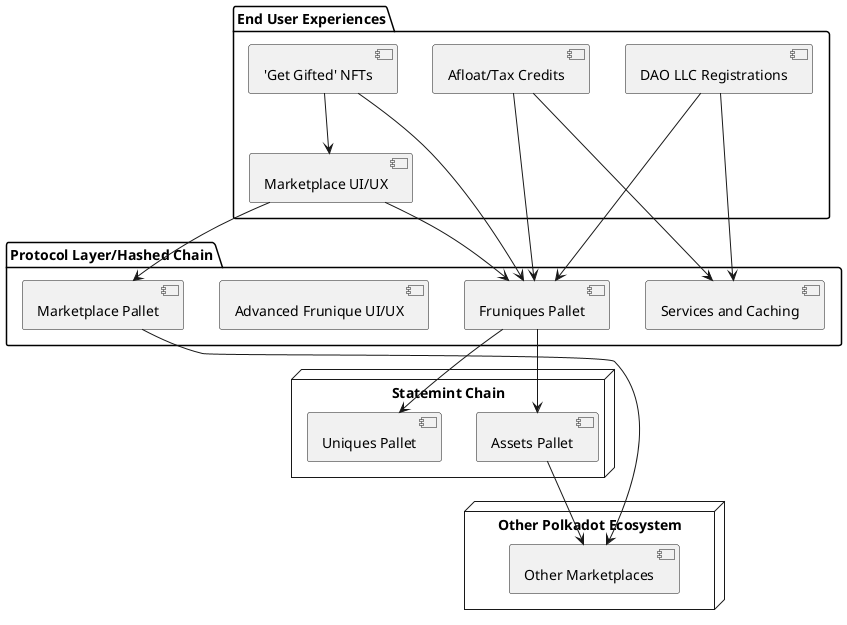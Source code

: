 @startuml
node "Other Polkadot Ecosystem" as OPE {
  [Other Marketplaces]
}

package "Protocol Layer/Hashed Chain" {
  [Fruniques Pallet]
  [Marketplace Pallet] --> [Other Marketplaces]
  [Advanced Frunique UI/UX]
  [Services and Caching]
}

node "Statemint Chain" as SC {
  [Uniques Pallet]
  [Fruniques Pallet] --> [Uniques Pallet]
  [Fruniques Pallet] --> [Assets Pallet]
  [Assets Pallet]
  [Assets Pallet] --> [Other Marketplaces]
}

package "End User Experiences" {
  [Afloat/Tax Credits] --> [Fruniques Pallet]
  [Afloat/Tax Credits] --> [Services and Caching]
  [DAO LLC Registrations] --> [Fruniques Pallet]
  [DAO LLC Registrations] --> [Services and Caching]
  ['Get Gifted' NFTs] --> [Fruniques Pallet]
  [Marketplace UI/UX] --> [Fruniques Pallet]
  [Marketplace UI/UX] --> [Marketplace Pallet]
  ['Get Gifted' NFTs] --> [Marketplace UI/UX]
}
@enduml